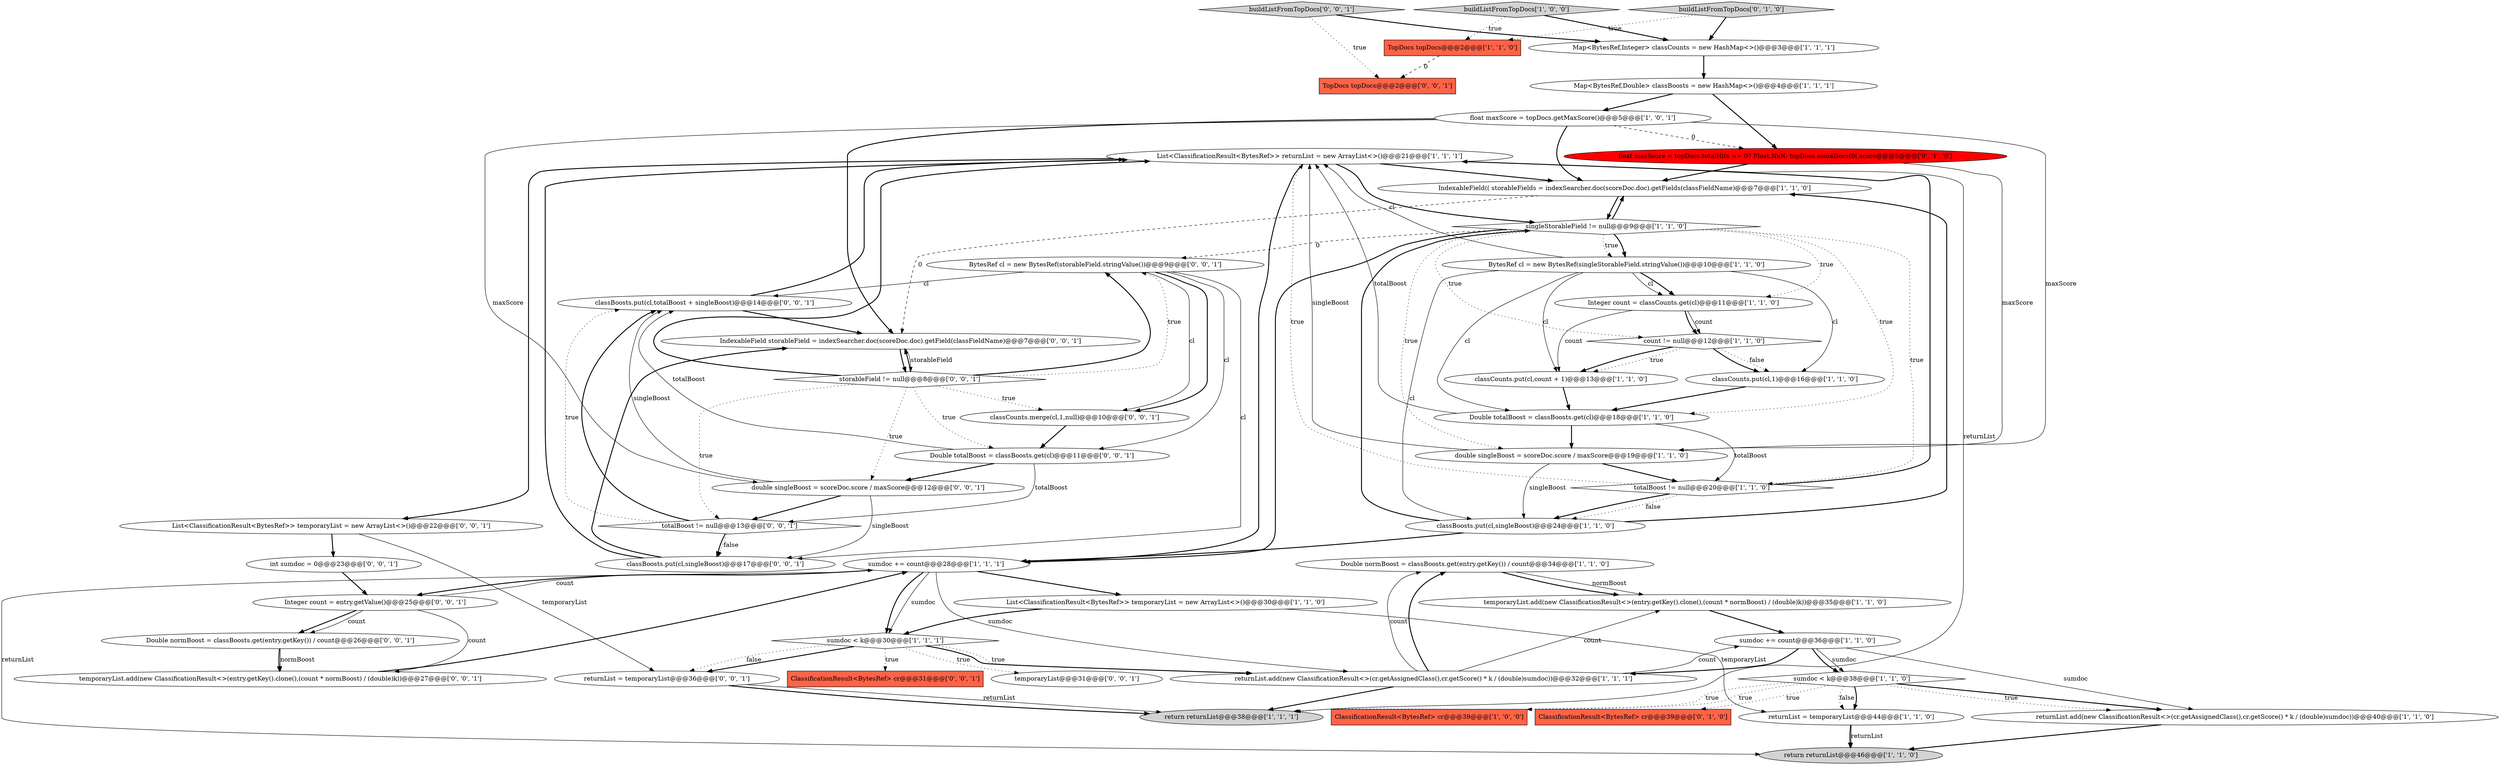 digraph {
25 [style = filled, label = "Double normBoost = classBoosts.get(entry.getKey()) / count@@@34@@@['1', '1', '0']", fillcolor = white, shape = ellipse image = "AAA0AAABBB1BBB"];
0 [style = filled, label = "Double totalBoost = classBoosts.get(cl)@@@18@@@['1', '1', '0']", fillcolor = white, shape = ellipse image = "AAA0AAABBB1BBB"];
48 [style = filled, label = "BytesRef cl = new BytesRef(storableField.stringValue())@@@9@@@['0', '0', '1']", fillcolor = white, shape = ellipse image = "AAA0AAABBB3BBB"];
17 [style = filled, label = "sumdoc += count@@@28@@@['1', '1', '1']", fillcolor = white, shape = ellipse image = "AAA0AAABBB1BBB"];
1 [style = filled, label = "sumdoc < k@@@30@@@['1', '1', '1']", fillcolor = white, shape = diamond image = "AAA0AAABBB1BBB"];
7 [style = filled, label = "IndexableField(( storableFields = indexSearcher.doc(scoreDoc.doc).getFields(classFieldName)@@@7@@@['1', '1', '0']", fillcolor = white, shape = ellipse image = "AAA0AAABBB1BBB"];
13 [style = filled, label = "singleStorableField != null@@@9@@@['1', '1', '0']", fillcolor = white, shape = diamond image = "AAA0AAABBB1BBB"];
26 [style = filled, label = "return returnList@@@38@@@['1', '1', '1']", fillcolor = lightgray, shape = ellipse image = "AAA0AAABBB1BBB"];
18 [style = filled, label = "BytesRef cl = new BytesRef(singleStorableField.stringValue())@@@10@@@['1', '1', '0']", fillcolor = white, shape = ellipse image = "AAA0AAABBB1BBB"];
5 [style = filled, label = "TopDocs topDocs@@@2@@@['1', '1', '0']", fillcolor = tomato, shape = box image = "AAA0AAABBB1BBB"];
15 [style = filled, label = "count != null@@@12@@@['1', '1', '0']", fillcolor = white, shape = diamond image = "AAA0AAABBB1BBB"];
29 [style = filled, label = "totalBoost != null@@@20@@@['1', '1', '0']", fillcolor = white, shape = diamond image = "AAA0AAABBB1BBB"];
31 [style = filled, label = "float maxScore = topDocs.totalHits == 0? Float.NaN: topDocs.scoreDocs(0(.score@@@5@@@['0', '1', '0']", fillcolor = red, shape = ellipse image = "AAA1AAABBB2BBB"];
30 [style = filled, label = "ClassificationResult<BytesRef> cr@@@39@@@['0', '1', '0']", fillcolor = tomato, shape = box image = "AAA0AAABBB2BBB"];
21 [style = filled, label = "sumdoc < k@@@38@@@['1', '1', '0']", fillcolor = white, shape = diamond image = "AAA0AAABBB1BBB"];
33 [style = filled, label = "classBoosts.put(cl,totalBoost + singleBoost)@@@14@@@['0', '0', '1']", fillcolor = white, shape = ellipse image = "AAA0AAABBB3BBB"];
32 [style = filled, label = "buildListFromTopDocs['0', '1', '0']", fillcolor = lightgray, shape = diamond image = "AAA0AAABBB2BBB"];
39 [style = filled, label = "Double totalBoost = classBoosts.get(cl)@@@11@@@['0', '0', '1']", fillcolor = white, shape = ellipse image = "AAA0AAABBB3BBB"];
34 [style = filled, label = "buildListFromTopDocs['0', '0', '1']", fillcolor = lightgray, shape = diamond image = "AAA0AAABBB3BBB"];
36 [style = filled, label = "TopDocs topDocs@@@2@@@['0', '0', '1']", fillcolor = tomato, shape = box image = "AAA0AAABBB3BBB"];
24 [style = filled, label = "Integer count = classCounts.get(cl)@@@11@@@['1', '1', '0']", fillcolor = white, shape = ellipse image = "AAA0AAABBB1BBB"];
47 [style = filled, label = "ClassificationResult<BytesRef> cr@@@31@@@['0', '0', '1']", fillcolor = tomato, shape = box image = "AAA0AAABBB3BBB"];
10 [style = filled, label = "Map<BytesRef,Double> classBoosts = new HashMap<>()@@@4@@@['1', '1', '1']", fillcolor = white, shape = ellipse image = "AAA0AAABBB1BBB"];
46 [style = filled, label = "temporaryList.add(new ClassificationResult<>(entry.getKey().clone(),(count * normBoost) / (double)k))@@@27@@@['0', '0', '1']", fillcolor = white, shape = ellipse image = "AAA0AAABBB3BBB"];
2 [style = filled, label = "classCounts.put(cl,1)@@@16@@@['1', '1', '0']", fillcolor = white, shape = ellipse image = "AAA0AAABBB1BBB"];
42 [style = filled, label = "returnList = temporaryList@@@36@@@['0', '0', '1']", fillcolor = white, shape = ellipse image = "AAA0AAABBB3BBB"];
22 [style = filled, label = "double singleBoost = scoreDoc.score / maxScore@@@19@@@['1', '1', '0']", fillcolor = white, shape = ellipse image = "AAA0AAABBB1BBB"];
40 [style = filled, label = "List<ClassificationResult<BytesRef>> temporaryList = new ArrayList<>()@@@22@@@['0', '0', '1']", fillcolor = white, shape = ellipse image = "AAA0AAABBB3BBB"];
11 [style = filled, label = "buildListFromTopDocs['1', '0', '0']", fillcolor = lightgray, shape = diamond image = "AAA0AAABBB1BBB"];
20 [style = filled, label = "returnList.add(new ClassificationResult<>(cr.getAssignedClass(),cr.getScore() * k / (double)sumdoc))@@@32@@@['1', '1', '1']", fillcolor = white, shape = ellipse image = "AAA0AAABBB1BBB"];
28 [style = filled, label = "float maxScore = topDocs.getMaxScore()@@@5@@@['1', '0', '1']", fillcolor = white, shape = ellipse image = "AAA0AAABBB1BBB"];
45 [style = filled, label = "temporaryList@@@31@@@['0', '0', '1']", fillcolor = white, shape = ellipse image = "AAA0AAABBB3BBB"];
6 [style = filled, label = "return returnList@@@46@@@['1', '1', '0']", fillcolor = lightgray, shape = ellipse image = "AAA0AAABBB1BBB"];
27 [style = filled, label = "List<ClassificationResult<BytesRef>> returnList = new ArrayList<>()@@@21@@@['1', '1', '1']", fillcolor = white, shape = ellipse image = "AAA0AAABBB1BBB"];
41 [style = filled, label = "double singleBoost = scoreDoc.score / maxScore@@@12@@@['0', '0', '1']", fillcolor = white, shape = ellipse image = "AAA0AAABBB3BBB"];
4 [style = filled, label = "classCounts.put(cl,count + 1)@@@13@@@['1', '1', '0']", fillcolor = white, shape = ellipse image = "AAA0AAABBB1BBB"];
23 [style = filled, label = "List<ClassificationResult<BytesRef>> temporaryList = new ArrayList<>()@@@30@@@['1', '1', '0']", fillcolor = white, shape = ellipse image = "AAA0AAABBB1BBB"];
9 [style = filled, label = "returnList = temporaryList@@@44@@@['1', '1', '0']", fillcolor = white, shape = ellipse image = "AAA0AAABBB1BBB"];
43 [style = filled, label = "storableField != null@@@8@@@['0', '0', '1']", fillcolor = white, shape = diamond image = "AAA0AAABBB3BBB"];
44 [style = filled, label = "classBoosts.put(cl,singleBoost)@@@17@@@['0', '0', '1']", fillcolor = white, shape = ellipse image = "AAA0AAABBB3BBB"];
49 [style = filled, label = "int sumdoc = 0@@@23@@@['0', '0', '1']", fillcolor = white, shape = ellipse image = "AAA0AAABBB3BBB"];
35 [style = filled, label = "Double normBoost = classBoosts.get(entry.getKey()) / count@@@26@@@['0', '0', '1']", fillcolor = white, shape = ellipse image = "AAA0AAABBB3BBB"];
12 [style = filled, label = "temporaryList.add(new ClassificationResult<>(entry.getKey().clone(),(count * normBoost) / (double)k))@@@35@@@['1', '1', '0']", fillcolor = white, shape = ellipse image = "AAA0AAABBB1BBB"];
51 [style = filled, label = "totalBoost != null@@@13@@@['0', '0', '1']", fillcolor = white, shape = diamond image = "AAA0AAABBB3BBB"];
16 [style = filled, label = "sumdoc += count@@@36@@@['1', '1', '0']", fillcolor = white, shape = ellipse image = "AAA0AAABBB1BBB"];
14 [style = filled, label = "returnList.add(new ClassificationResult<>(cr.getAssignedClass(),cr.getScore() * k / (double)sumdoc))@@@40@@@['1', '1', '0']", fillcolor = white, shape = ellipse image = "AAA0AAABBB1BBB"];
37 [style = filled, label = "classCounts.merge(cl,1,null)@@@10@@@['0', '0', '1']", fillcolor = white, shape = ellipse image = "AAA0AAABBB3BBB"];
38 [style = filled, label = "Integer count = entry.getValue()@@@25@@@['0', '0', '1']", fillcolor = white, shape = ellipse image = "AAA0AAABBB3BBB"];
3 [style = filled, label = "ClassificationResult<BytesRef> cr@@@39@@@['1', '0', '0']", fillcolor = tomato, shape = box image = "AAA0AAABBB1BBB"];
8 [style = filled, label = "Map<BytesRef,Integer> classCounts = new HashMap<>()@@@3@@@['1', '1', '1']", fillcolor = white, shape = ellipse image = "AAA0AAABBB1BBB"];
19 [style = filled, label = "classBoosts.put(cl,singleBoost)@@@24@@@['1', '1', '0']", fillcolor = white, shape = ellipse image = "AAA0AAABBB1BBB"];
50 [style = filled, label = "IndexableField storableField = indexSearcher.doc(scoreDoc.doc).getField(classFieldName)@@@7@@@['0', '0', '1']", fillcolor = white, shape = ellipse image = "AAA0AAABBB3BBB"];
27->13 [style = bold, label=""];
13->24 [style = dotted, label="true"];
8->10 [style = bold, label=""];
40->49 [style = bold, label=""];
20->26 [style = bold, label=""];
28->50 [style = bold, label=""];
22->19 [style = solid, label="singleBoost"];
1->20 [style = bold, label=""];
28->41 [style = solid, label="maxScore"];
43->51 [style = dotted, label="true"];
18->2 [style = solid, label="cl"];
9->6 [style = bold, label=""];
48->39 [style = solid, label="cl"];
17->38 [style = bold, label=""];
13->17 [style = bold, label=""];
0->27 [style = solid, label="totalBoost"];
21->26 [style = dotted, label="true"];
24->15 [style = solid, label="count"];
27->7 [style = bold, label=""];
27->17 [style = bold, label=""];
0->29 [style = solid, label="totalBoost"];
48->37 [style = solid, label="cl"];
40->42 [style = solid, label="temporaryList"];
51->44 [style = dotted, label="false"];
13->15 [style = dotted, label="true"];
17->1 [style = solid, label="sumdoc"];
24->4 [style = solid, label="count"];
48->44 [style = solid, label="cl"];
48->37 [style = bold, label=""];
1->45 [style = dotted, label="true"];
50->43 [style = bold, label=""];
20->25 [style = solid, label="count"];
10->31 [style = bold, label=""];
20->16 [style = solid, label="count"];
51->44 [style = bold, label=""];
44->50 [style = bold, label=""];
49->38 [style = bold, label=""];
1->42 [style = bold, label=""];
25->12 [style = solid, label="normBoost"];
11->5 [style = dotted, label="true"];
32->5 [style = dotted, label="true"];
34->8 [style = bold, label=""];
39->33 [style = solid, label="totalBoost"];
20->25 [style = bold, label=""];
33->27 [style = bold, label=""];
33->50 [style = bold, label=""];
38->17 [style = solid, label="count"];
4->0 [style = bold, label=""];
15->2 [style = dotted, label="false"];
29->27 [style = bold, label=""];
21->9 [style = bold, label=""];
19->13 [style = bold, label=""];
13->22 [style = dotted, label="true"];
28->31 [style = dashed, label="0"];
13->0 [style = dotted, label="true"];
21->30 [style = dotted, label="true"];
29->19 [style = dotted, label="false"];
13->29 [style = dotted, label="true"];
18->24 [style = solid, label="cl"];
43->27 [style = bold, label=""];
18->19 [style = solid, label="cl"];
11->8 [style = bold, label=""];
39->41 [style = bold, label=""];
42->26 [style = solid, label="returnList"];
38->35 [style = bold, label=""];
16->20 [style = bold, label=""];
41->33 [style = solid, label="singleBoost"];
14->6 [style = bold, label=""];
13->18 [style = bold, label=""];
17->20 [style = solid, label="sumdoc"];
41->44 [style = solid, label="singleBoost"];
13->18 [style = dotted, label="true"];
18->24 [style = bold, label=""];
51->33 [style = dotted, label="true"];
17->1 [style = bold, label=""];
34->36 [style = dotted, label="true"];
22->29 [style = bold, label=""];
19->17 [style = bold, label=""];
13->48 [style = dashed, label="0"];
21->9 [style = dotted, label="false"];
1->42 [style = dotted, label="false"];
17->23 [style = bold, label=""];
31->7 [style = bold, label=""];
2->0 [style = bold, label=""];
32->8 [style = bold, label=""];
18->0 [style = solid, label="cl"];
29->19 [style = bold, label=""];
18->4 [style = solid, label="cl"];
23->9 [style = solid, label="temporaryList"];
20->12 [style = solid, label="count"];
43->48 [style = dotted, label="true"];
1->47 [style = dotted, label="true"];
21->3 [style = dotted, label="true"];
35->46 [style = bold, label=""];
1->20 [style = dotted, label="true"];
37->39 [style = bold, label=""];
21->14 [style = bold, label=""];
24->15 [style = bold, label=""];
7->13 [style = bold, label=""];
27->26 [style = solid, label="returnList"];
31->22 [style = solid, label="maxScore"];
42->26 [style = bold, label=""];
15->2 [style = bold, label=""];
10->28 [style = bold, label=""];
43->50 [style = bold, label=""];
50->43 [style = solid, label="storableField"];
29->27 [style = dotted, label="true"];
43->48 [style = bold, label=""];
28->7 [style = bold, label=""];
16->21 [style = solid, label="sumdoc"];
48->33 [style = solid, label="cl"];
12->16 [style = bold, label=""];
39->51 [style = solid, label="totalBoost"];
5->36 [style = dashed, label="0"];
15->4 [style = dotted, label="true"];
22->27 [style = solid, label="singleBoost"];
38->46 [style = solid, label="count"];
43->37 [style = dotted, label="true"];
25->12 [style = bold, label=""];
16->14 [style = solid, label="sumdoc"];
13->7 [style = bold, label=""];
16->21 [style = bold, label=""];
41->51 [style = bold, label=""];
0->22 [style = bold, label=""];
9->6 [style = solid, label="returnList"];
15->4 [style = bold, label=""];
21->14 [style = dotted, label="true"];
35->46 [style = solid, label="normBoost"];
38->35 [style = solid, label="count"];
23->1 [style = bold, label=""];
43->41 [style = dotted, label="true"];
17->6 [style = solid, label="returnList"];
27->40 [style = bold, label=""];
18->27 [style = solid, label="cl"];
7->50 [style = dashed, label="0"];
44->27 [style = bold, label=""];
46->17 [style = bold, label=""];
19->7 [style = bold, label=""];
43->39 [style = dotted, label="true"];
51->33 [style = bold, label=""];
28->22 [style = solid, label="maxScore"];
}
